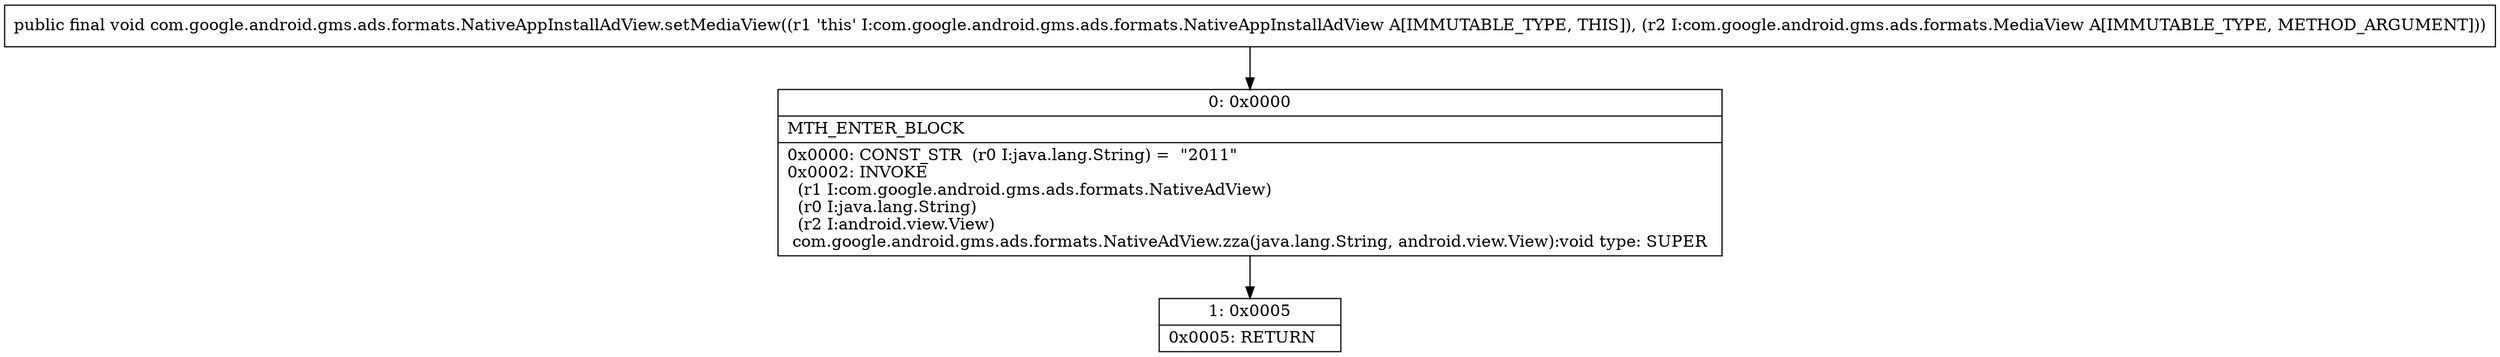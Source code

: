 digraph "CFG forcom.google.android.gms.ads.formats.NativeAppInstallAdView.setMediaView(Lcom\/google\/android\/gms\/ads\/formats\/MediaView;)V" {
Node_0 [shape=record,label="{0\:\ 0x0000|MTH_ENTER_BLOCK\l|0x0000: CONST_STR  (r0 I:java.lang.String) =  \"2011\" \l0x0002: INVOKE  \l  (r1 I:com.google.android.gms.ads.formats.NativeAdView)\l  (r0 I:java.lang.String)\l  (r2 I:android.view.View)\l com.google.android.gms.ads.formats.NativeAdView.zza(java.lang.String, android.view.View):void type: SUPER \l}"];
Node_1 [shape=record,label="{1\:\ 0x0005|0x0005: RETURN   \l}"];
MethodNode[shape=record,label="{public final void com.google.android.gms.ads.formats.NativeAppInstallAdView.setMediaView((r1 'this' I:com.google.android.gms.ads.formats.NativeAppInstallAdView A[IMMUTABLE_TYPE, THIS]), (r2 I:com.google.android.gms.ads.formats.MediaView A[IMMUTABLE_TYPE, METHOD_ARGUMENT])) }"];
MethodNode -> Node_0;
Node_0 -> Node_1;
}

